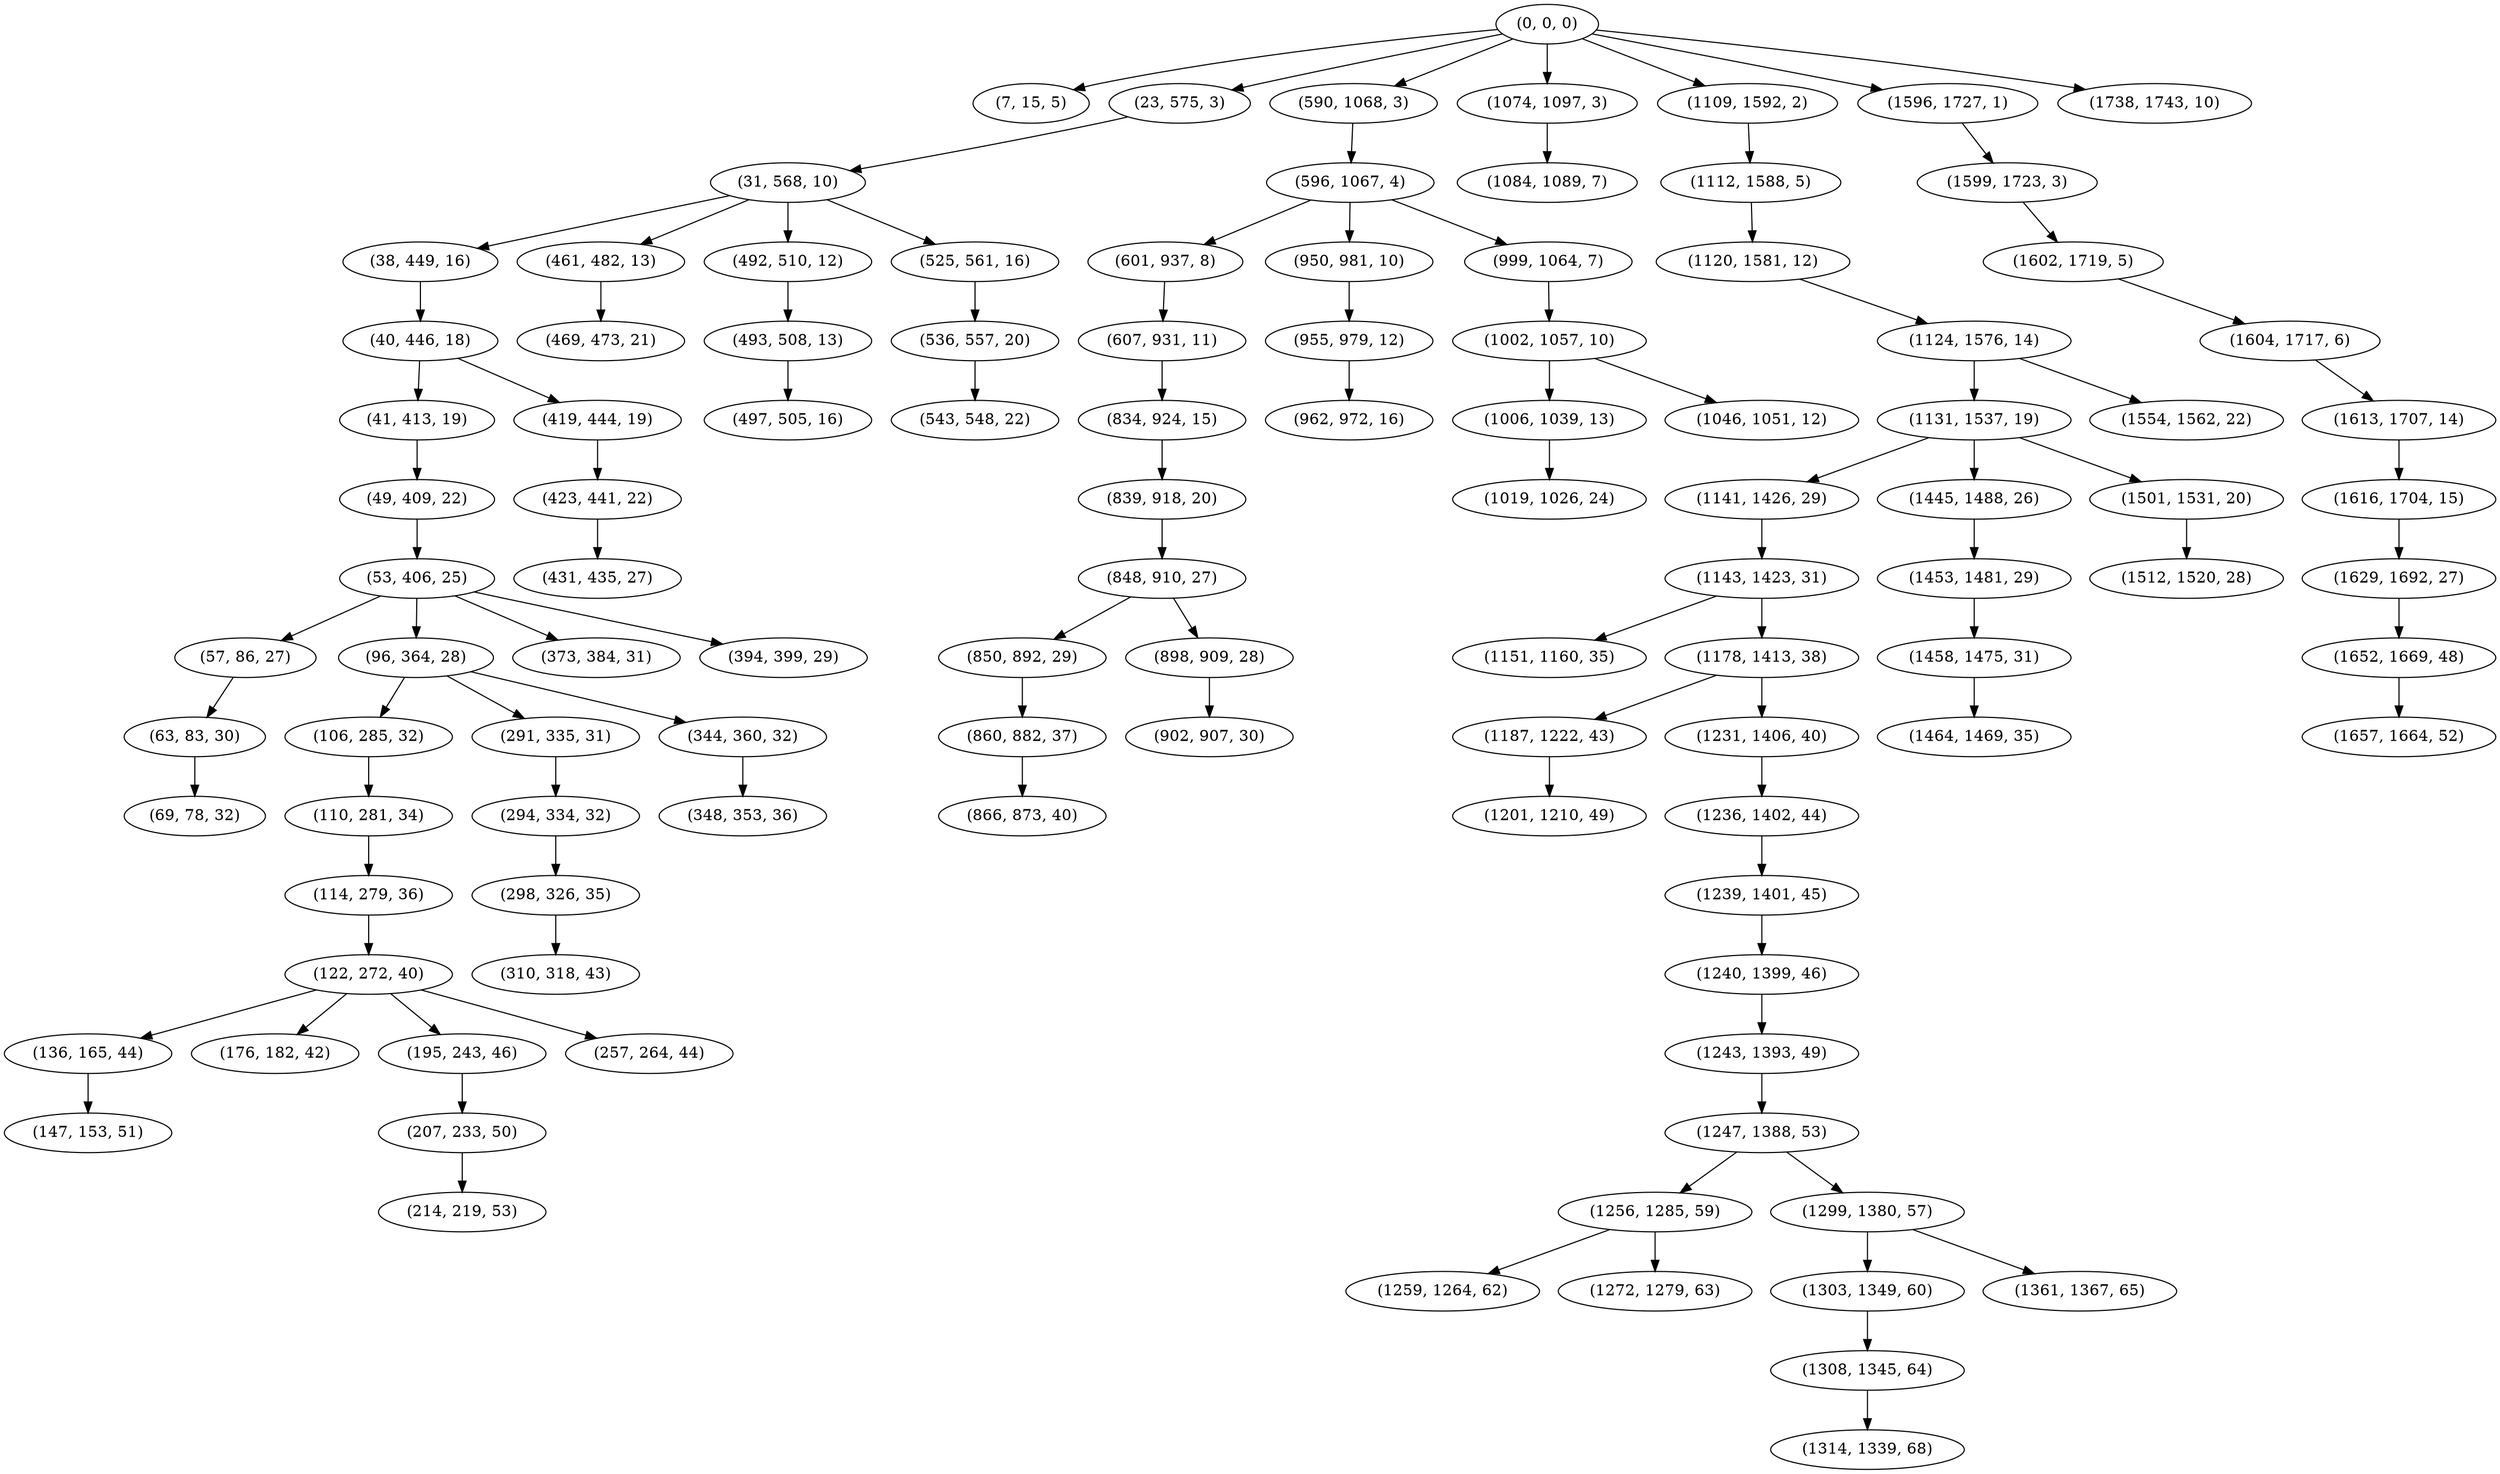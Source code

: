 digraph tree {
    "(0, 0, 0)";
    "(7, 15, 5)";
    "(23, 575, 3)";
    "(31, 568, 10)";
    "(38, 449, 16)";
    "(40, 446, 18)";
    "(41, 413, 19)";
    "(49, 409, 22)";
    "(53, 406, 25)";
    "(57, 86, 27)";
    "(63, 83, 30)";
    "(69, 78, 32)";
    "(96, 364, 28)";
    "(106, 285, 32)";
    "(110, 281, 34)";
    "(114, 279, 36)";
    "(122, 272, 40)";
    "(136, 165, 44)";
    "(147, 153, 51)";
    "(176, 182, 42)";
    "(195, 243, 46)";
    "(207, 233, 50)";
    "(214, 219, 53)";
    "(257, 264, 44)";
    "(291, 335, 31)";
    "(294, 334, 32)";
    "(298, 326, 35)";
    "(310, 318, 43)";
    "(344, 360, 32)";
    "(348, 353, 36)";
    "(373, 384, 31)";
    "(394, 399, 29)";
    "(419, 444, 19)";
    "(423, 441, 22)";
    "(431, 435, 27)";
    "(461, 482, 13)";
    "(469, 473, 21)";
    "(492, 510, 12)";
    "(493, 508, 13)";
    "(497, 505, 16)";
    "(525, 561, 16)";
    "(536, 557, 20)";
    "(543, 548, 22)";
    "(590, 1068, 3)";
    "(596, 1067, 4)";
    "(601, 937, 8)";
    "(607, 931, 11)";
    "(834, 924, 15)";
    "(839, 918, 20)";
    "(848, 910, 27)";
    "(850, 892, 29)";
    "(860, 882, 37)";
    "(866, 873, 40)";
    "(898, 909, 28)";
    "(902, 907, 30)";
    "(950, 981, 10)";
    "(955, 979, 12)";
    "(962, 972, 16)";
    "(999, 1064, 7)";
    "(1002, 1057, 10)";
    "(1006, 1039, 13)";
    "(1019, 1026, 24)";
    "(1046, 1051, 12)";
    "(1074, 1097, 3)";
    "(1084, 1089, 7)";
    "(1109, 1592, 2)";
    "(1112, 1588, 5)";
    "(1120, 1581, 12)";
    "(1124, 1576, 14)";
    "(1131, 1537, 19)";
    "(1141, 1426, 29)";
    "(1143, 1423, 31)";
    "(1151, 1160, 35)";
    "(1178, 1413, 38)";
    "(1187, 1222, 43)";
    "(1201, 1210, 49)";
    "(1231, 1406, 40)";
    "(1236, 1402, 44)";
    "(1239, 1401, 45)";
    "(1240, 1399, 46)";
    "(1243, 1393, 49)";
    "(1247, 1388, 53)";
    "(1256, 1285, 59)";
    "(1259, 1264, 62)";
    "(1272, 1279, 63)";
    "(1299, 1380, 57)";
    "(1303, 1349, 60)";
    "(1308, 1345, 64)";
    "(1314, 1339, 68)";
    "(1361, 1367, 65)";
    "(1445, 1488, 26)";
    "(1453, 1481, 29)";
    "(1458, 1475, 31)";
    "(1464, 1469, 35)";
    "(1501, 1531, 20)";
    "(1512, 1520, 28)";
    "(1554, 1562, 22)";
    "(1596, 1727, 1)";
    "(1599, 1723, 3)";
    "(1602, 1719, 5)";
    "(1604, 1717, 6)";
    "(1613, 1707, 14)";
    "(1616, 1704, 15)";
    "(1629, 1692, 27)";
    "(1652, 1669, 48)";
    "(1657, 1664, 52)";
    "(1738, 1743, 10)";
    "(0, 0, 0)" -> "(7, 15, 5)";
    "(0, 0, 0)" -> "(23, 575, 3)";
    "(0, 0, 0)" -> "(590, 1068, 3)";
    "(0, 0, 0)" -> "(1074, 1097, 3)";
    "(0, 0, 0)" -> "(1109, 1592, 2)";
    "(0, 0, 0)" -> "(1596, 1727, 1)";
    "(0, 0, 0)" -> "(1738, 1743, 10)";
    "(23, 575, 3)" -> "(31, 568, 10)";
    "(31, 568, 10)" -> "(38, 449, 16)";
    "(31, 568, 10)" -> "(461, 482, 13)";
    "(31, 568, 10)" -> "(492, 510, 12)";
    "(31, 568, 10)" -> "(525, 561, 16)";
    "(38, 449, 16)" -> "(40, 446, 18)";
    "(40, 446, 18)" -> "(41, 413, 19)";
    "(40, 446, 18)" -> "(419, 444, 19)";
    "(41, 413, 19)" -> "(49, 409, 22)";
    "(49, 409, 22)" -> "(53, 406, 25)";
    "(53, 406, 25)" -> "(57, 86, 27)";
    "(53, 406, 25)" -> "(96, 364, 28)";
    "(53, 406, 25)" -> "(373, 384, 31)";
    "(53, 406, 25)" -> "(394, 399, 29)";
    "(57, 86, 27)" -> "(63, 83, 30)";
    "(63, 83, 30)" -> "(69, 78, 32)";
    "(96, 364, 28)" -> "(106, 285, 32)";
    "(96, 364, 28)" -> "(291, 335, 31)";
    "(96, 364, 28)" -> "(344, 360, 32)";
    "(106, 285, 32)" -> "(110, 281, 34)";
    "(110, 281, 34)" -> "(114, 279, 36)";
    "(114, 279, 36)" -> "(122, 272, 40)";
    "(122, 272, 40)" -> "(136, 165, 44)";
    "(122, 272, 40)" -> "(176, 182, 42)";
    "(122, 272, 40)" -> "(195, 243, 46)";
    "(122, 272, 40)" -> "(257, 264, 44)";
    "(136, 165, 44)" -> "(147, 153, 51)";
    "(195, 243, 46)" -> "(207, 233, 50)";
    "(207, 233, 50)" -> "(214, 219, 53)";
    "(291, 335, 31)" -> "(294, 334, 32)";
    "(294, 334, 32)" -> "(298, 326, 35)";
    "(298, 326, 35)" -> "(310, 318, 43)";
    "(344, 360, 32)" -> "(348, 353, 36)";
    "(419, 444, 19)" -> "(423, 441, 22)";
    "(423, 441, 22)" -> "(431, 435, 27)";
    "(461, 482, 13)" -> "(469, 473, 21)";
    "(492, 510, 12)" -> "(493, 508, 13)";
    "(493, 508, 13)" -> "(497, 505, 16)";
    "(525, 561, 16)" -> "(536, 557, 20)";
    "(536, 557, 20)" -> "(543, 548, 22)";
    "(590, 1068, 3)" -> "(596, 1067, 4)";
    "(596, 1067, 4)" -> "(601, 937, 8)";
    "(596, 1067, 4)" -> "(950, 981, 10)";
    "(596, 1067, 4)" -> "(999, 1064, 7)";
    "(601, 937, 8)" -> "(607, 931, 11)";
    "(607, 931, 11)" -> "(834, 924, 15)";
    "(834, 924, 15)" -> "(839, 918, 20)";
    "(839, 918, 20)" -> "(848, 910, 27)";
    "(848, 910, 27)" -> "(850, 892, 29)";
    "(848, 910, 27)" -> "(898, 909, 28)";
    "(850, 892, 29)" -> "(860, 882, 37)";
    "(860, 882, 37)" -> "(866, 873, 40)";
    "(898, 909, 28)" -> "(902, 907, 30)";
    "(950, 981, 10)" -> "(955, 979, 12)";
    "(955, 979, 12)" -> "(962, 972, 16)";
    "(999, 1064, 7)" -> "(1002, 1057, 10)";
    "(1002, 1057, 10)" -> "(1006, 1039, 13)";
    "(1002, 1057, 10)" -> "(1046, 1051, 12)";
    "(1006, 1039, 13)" -> "(1019, 1026, 24)";
    "(1074, 1097, 3)" -> "(1084, 1089, 7)";
    "(1109, 1592, 2)" -> "(1112, 1588, 5)";
    "(1112, 1588, 5)" -> "(1120, 1581, 12)";
    "(1120, 1581, 12)" -> "(1124, 1576, 14)";
    "(1124, 1576, 14)" -> "(1131, 1537, 19)";
    "(1124, 1576, 14)" -> "(1554, 1562, 22)";
    "(1131, 1537, 19)" -> "(1141, 1426, 29)";
    "(1131, 1537, 19)" -> "(1445, 1488, 26)";
    "(1131, 1537, 19)" -> "(1501, 1531, 20)";
    "(1141, 1426, 29)" -> "(1143, 1423, 31)";
    "(1143, 1423, 31)" -> "(1151, 1160, 35)";
    "(1143, 1423, 31)" -> "(1178, 1413, 38)";
    "(1178, 1413, 38)" -> "(1187, 1222, 43)";
    "(1178, 1413, 38)" -> "(1231, 1406, 40)";
    "(1187, 1222, 43)" -> "(1201, 1210, 49)";
    "(1231, 1406, 40)" -> "(1236, 1402, 44)";
    "(1236, 1402, 44)" -> "(1239, 1401, 45)";
    "(1239, 1401, 45)" -> "(1240, 1399, 46)";
    "(1240, 1399, 46)" -> "(1243, 1393, 49)";
    "(1243, 1393, 49)" -> "(1247, 1388, 53)";
    "(1247, 1388, 53)" -> "(1256, 1285, 59)";
    "(1247, 1388, 53)" -> "(1299, 1380, 57)";
    "(1256, 1285, 59)" -> "(1259, 1264, 62)";
    "(1256, 1285, 59)" -> "(1272, 1279, 63)";
    "(1299, 1380, 57)" -> "(1303, 1349, 60)";
    "(1299, 1380, 57)" -> "(1361, 1367, 65)";
    "(1303, 1349, 60)" -> "(1308, 1345, 64)";
    "(1308, 1345, 64)" -> "(1314, 1339, 68)";
    "(1445, 1488, 26)" -> "(1453, 1481, 29)";
    "(1453, 1481, 29)" -> "(1458, 1475, 31)";
    "(1458, 1475, 31)" -> "(1464, 1469, 35)";
    "(1501, 1531, 20)" -> "(1512, 1520, 28)";
    "(1596, 1727, 1)" -> "(1599, 1723, 3)";
    "(1599, 1723, 3)" -> "(1602, 1719, 5)";
    "(1602, 1719, 5)" -> "(1604, 1717, 6)";
    "(1604, 1717, 6)" -> "(1613, 1707, 14)";
    "(1613, 1707, 14)" -> "(1616, 1704, 15)";
    "(1616, 1704, 15)" -> "(1629, 1692, 27)";
    "(1629, 1692, 27)" -> "(1652, 1669, 48)";
    "(1652, 1669, 48)" -> "(1657, 1664, 52)";
}
